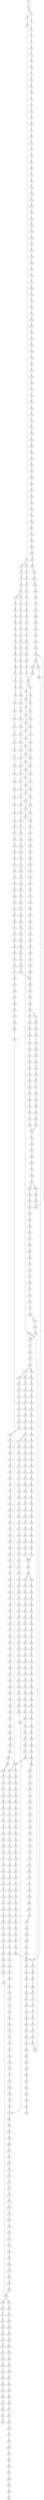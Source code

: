 strict digraph  {
	S0 -> S1 [ label = C ];
	S1 -> S2 [ label = G ];
	S1 -> S3 [ label = T ];
	S2 -> S4 [ label = G ];
	S3 -> S5 [ label = G ];
	S4 -> S6 [ label = T ];
	S5 -> S7 [ label = T ];
	S6 -> S8 [ label = C ];
	S7 -> S9 [ label = C ];
	S7 -> S10 [ label = T ];
	S8 -> S11 [ label = T ];
	S9 -> S12 [ label = G ];
	S10 -> S13 [ label = C ];
	S11 -> S14 [ label = G ];
	S12 -> S15 [ label = C ];
	S13 -> S16 [ label = C ];
	S14 -> S17 [ label = G ];
	S15 -> S18 [ label = G ];
	S16 -> S19 [ label = G ];
	S17 -> S20 [ label = A ];
	S18 -> S21 [ label = C ];
	S19 -> S22 [ label = T ];
	S20 -> S23 [ label = G ];
	S21 -> S24 [ label = G ];
	S21 -> S25 [ label = A ];
	S22 -> S26 [ label = G ];
	S23 -> S27 [ label = G ];
	S24 -> S28 [ label = A ];
	S25 -> S29 [ label = A ];
	S26 -> S30 [ label = G ];
	S27 -> S31 [ label = G ];
	S28 -> S32 [ label = G ];
	S29 -> S33 [ label = C ];
	S30 -> S34 [ label = C ];
	S31 -> S35 [ label = T ];
	S32 -> S36 [ label = C ];
	S33 -> S37 [ label = C ];
	S34 -> S38 [ label = C ];
	S35 -> S39 [ label = G ];
	S36 -> S40 [ label = A ];
	S37 -> S41 [ label = C ];
	S38 -> S42 [ label = C ];
	S39 -> S43 [ label = T ];
	S40 -> S44 [ label = G ];
	S41 -> S45 [ label = G ];
	S42 -> S46 [ label = G ];
	S43 -> S47 [ label = T ];
	S44 -> S48 [ label = T ];
	S45 -> S49 [ label = T ];
	S46 -> S50 [ label = T ];
	S47 -> S51 [ label = C ];
	S48 -> S52 [ label = G ];
	S49 -> S53 [ label = A ];
	S50 -> S54 [ label = C ];
	S51 -> S55 [ label = C ];
	S52 -> S56 [ label = C ];
	S53 -> S57 [ label = C ];
	S54 -> S58 [ label = C ];
	S55 -> S59 [ label = A ];
	S56 -> S60 [ label = A ];
	S57 -> S61 [ label = A ];
	S58 -> S62 [ label = A ];
	S59 -> S63 [ label = G ];
	S60 -> S64 [ label = A ];
	S61 -> S65 [ label = G ];
	S62 -> S66 [ label = G ];
	S63 -> S67 [ label = C ];
	S64 -> S68 [ label = C ];
	S65 -> S69 [ label = C ];
	S66 -> S70 [ label = T ];
	S67 -> S71 [ label = A ];
	S68 -> S72 [ label = A ];
	S69 -> S73 [ label = A ];
	S70 -> S74 [ label = A ];
	S71 -> S75 [ label = G ];
	S72 -> S76 [ label = G ];
	S73 -> S77 [ label = G ];
	S74 -> S78 [ label = G ];
	S75 -> S79 [ label = A ];
	S76 -> S80 [ label = C ];
	S77 -> S81 [ label = G ];
	S78 -> S82 [ label = G ];
	S78 -> S83 [ label = C ];
	S79 -> S84 [ label = T ];
	S80 -> S85 [ label = T ];
	S81 -> S86 [ label = T ];
	S82 -> S87 [ label = G ];
	S83 -> S88 [ label = T ];
	S84 -> S89 [ label = A ];
	S85 -> S90 [ label = A ];
	S86 -> S91 [ label = G ];
	S87 -> S92 [ label = T ];
	S88 -> S93 [ label = C ];
	S89 -> S94 [ label = A ];
	S90 -> S95 [ label = C ];
	S91 -> S96 [ label = C ];
	S92 -> S97 [ label = C ];
	S93 -> S98 [ label = C ];
	S94 -> S99 [ label = A ];
	S95 -> S100 [ label = G ];
	S96 -> S101 [ label = A ];
	S97 -> S102 [ label = A ];
	S98 -> S103 [ label = A ];
	S99 -> S104 [ label = A ];
	S100 -> S105 [ label = A ];
	S101 -> S106 [ label = C ];
	S102 -> S107 [ label = C ];
	S103 -> S108 [ label = C ];
	S104 -> S109 [ label = A ];
	S105 -> S110 [ label = G ];
	S106 -> S111 [ label = G ];
	S107 -> S112 [ label = T ];
	S108 -> S113 [ label = C ];
	S109 -> S114 [ label = C ];
	S110 -> S115 [ label = A ];
	S111 -> S116 [ label = C ];
	S112 -> S117 [ label = C ];
	S113 -> S118 [ label = G ];
	S114 -> S119 [ label = T ];
	S115 -> S120 [ label = A ];
	S116 -> S121 [ label = G ];
	S117 -> S122 [ label = G ];
	S118 -> S123 [ label = G ];
	S119 -> S124 [ label = T ];
	S120 -> S125 [ label = C ];
	S121 -> S126 [ label = G ];
	S122 -> S127 [ label = C ];
	S123 -> S128 [ label = A ];
	S124 -> S129 [ label = T ];
	S125 -> S130 [ label = T ];
	S126 -> S131 [ label = T ];
	S127 -> S132 [ label = T ];
	S128 -> S133 [ label = C ];
	S129 -> S134 [ label = G ];
	S130 -> S135 [ label = G ];
	S131 -> S136 [ label = G ];
	S132 -> S137 [ label = T ];
	S133 -> S138 [ label = G ];
	S134 -> S139 [ label = C ];
	S135 -> S140 [ label = G ];
	S136 -> S141 [ label = C ];
	S137 -> S142 [ label = C ];
	S138 -> S143 [ label = T ];
	S139 -> S144 [ label = C ];
	S140 -> S145 [ label = C ];
	S141 -> S146 [ label = C ];
	S142 -> S147 [ label = A ];
	S143 -> S148 [ label = C ];
	S144 -> S149 [ label = G ];
	S145 -> S150 [ label = G ];
	S146 -> S151 [ label = G ];
	S147 -> S152 [ label = T ];
	S148 -> S153 [ label = G ];
	S149 -> S154 [ label = T ];
	S150 -> S155 [ label = C ];
	S151 -> S156 [ label = C ];
	S152 -> S157 [ label = C ];
	S153 -> S158 [ label = T ];
	S154 -> S159 [ label = A ];
	S155 -> S160 [ label = A ];
	S156 -> S161 [ label = A ];
	S157 -> S162 [ label = C ];
	S158 -> S163 [ label = G ];
	S159 -> S164 [ label = G ];
	S160 -> S165 [ label = G ];
	S161 -> S166 [ label = A ];
	S162 -> S167 [ label = A ];
	S163 -> S168 [ label = A ];
	S164 -> S169 [ label = C ];
	S165 -> S170 [ label = C ];
	S166 -> S171 [ label = C ];
	S167 -> S172 [ label = G ];
	S168 -> S173 [ label = C ];
	S169 -> S174 [ label = C ];
	S170 -> S175 [ label = G ];
	S171 -> S176 [ label = C ];
	S172 -> S177 [ label = A ];
	S173 -> S178 [ label = C ];
	S174 -> S179 [ label = G ];
	S175 -> S180 [ label = G ];
	S176 -> S181 [ label = A ];
	S177 -> S182 [ label = A ];
	S178 -> S183 [ label = G ];
	S179 -> S184 [ label = G ];
	S180 -> S185 [ label = G ];
	S181 -> S186 [ label = G ];
	S182 -> S187 [ label = C ];
	S183 -> S188 [ label = G ];
	S184 -> S189 [ label = T ];
	S185 -> S190 [ label = T ];
	S186 -> S191 [ label = T ];
	S187 -> S192 [ label = C ];
	S188 -> S193 [ label = T ];
	S189 -> S194 [ label = G ];
	S190 -> S195 [ label = G ];
	S191 -> S196 [ label = C ];
	S192 -> S197 [ label = A ];
	S192 -> S198 [ label = G ];
	S193 -> S199 [ label = C ];
	S194 -> S200 [ label = A ];
	S195 -> S201 [ label = C ];
	S196 -> S202 [ label = G ];
	S197 -> S203 [ label = G ];
	S197 -> S204 [ label = C ];
	S198 -> S205 [ label = G ];
	S199 -> S206 [ label = G ];
	S200 -> S207 [ label = C ];
	S201 -> S208 [ label = C ];
	S202 -> S209 [ label = C ];
	S203 -> S210 [ label = A ];
	S204 -> S211 [ label = C ];
	S205 -> S212 [ label = A ];
	S206 -> S213 [ label = C ];
	S207 -> S214 [ label = G ];
	S208 -> S215 [ label = G ];
	S209 -> S216 [ label = G ];
	S210 -> S217 [ label = C ];
	S211 -> S218 [ label = A ];
	S212 -> S219 [ label = C ];
	S213 -> S220 [ label = G ];
	S214 -> S221 [ label = T ];
	S215 -> S222 [ label = C ];
	S216 -> S223 [ label = C ];
	S217 -> S224 [ label = T ];
	S218 -> S225 [ label = C ];
	S219 -> S226 [ label = G ];
	S220 -> S227 [ label = T ];
	S221 -> S228 [ label = G ];
	S222 -> S229 [ label = C ];
	S223 -> S230 [ label = A ];
	S224 -> S231 [ label = C ];
	S225 -> S232 [ label = C ];
	S226 -> S233 [ label = C ];
	S227 -> S234 [ label = A ];
	S228 -> S235 [ label = G ];
	S229 -> S236 [ label = G ];
	S230 -> S237 [ label = G ];
	S231 -> S238 [ label = C ];
	S232 -> S239 [ label = C ];
	S233 -> S240 [ label = C ];
	S234 -> S241 [ label = G ];
	S235 -> S242 [ label = G ];
	S236 -> S243 [ label = G ];
	S237 -> S244 [ label = C ];
	S238 -> S245 [ label = C ];
	S239 -> S246 [ label = C ];
	S240 -> S247 [ label = C ];
	S241 -> S248 [ label = C ];
	S242 -> S249 [ label = T ];
	S243 -> S250 [ label = T ];
	S244 -> S251 [ label = C ];
	S245 -> S252 [ label = A ];
	S246 -> S253 [ label = T ];
	S247 -> S254 [ label = A ];
	S248 -> S255 [ label = C ];
	S249 -> S256 [ label = A ];
	S250 -> S257 [ label = G ];
	S251 -> S258 [ label = G ];
	S252 -> S259 [ label = T ];
	S253 -> S260 [ label = T ];
	S254 -> S261 [ label = T ];
	S255 -> S262 [ label = G ];
	S256 -> S263 [ label = C ];
	S257 -> S264 [ label = G ];
	S258 -> S265 [ label = G ];
	S259 -> S266 [ label = C ];
	S260 -> S267 [ label = C ];
	S261 -> S268 [ label = C ];
	S262 -> S269 [ label = C ];
	S263 -> S270 [ label = T ];
	S264 -> S271 [ label = T ];
	S265 -> S272 [ label = T ];
	S266 -> S273 [ label = T ];
	S267 -> S274 [ label = C ];
	S267 -> S275 [ label = G ];
	S268 -> S276 [ label = G ];
	S269 -> S277 [ label = T ];
	S270 -> S278 [ label = A ];
	S271 -> S279 [ label = G ];
	S272 -> S280 [ label = G ];
	S273 -> S281 [ label = G ];
	S274 -> S282 [ label = T ];
	S275 -> S283 [ label = A ];
	S276 -> S284 [ label = T ];
	S277 -> S285 [ label = G ];
	S278 -> S286 [ label = T ];
	S279 -> S287 [ label = G ];
	S280 -> S288 [ label = G ];
	S281 -> S289 [ label = C ];
	S282 -> S290 [ label = G ];
	S283 -> S291 [ label = T ];
	S284 -> S292 [ label = C ];
	S285 -> S293 [ label = G ];
	S286 -> S294 [ label = T ];
	S287 -> S295 [ label = A ];
	S288 -> S296 [ label = A ];
	S289 -> S297 [ label = C ];
	S290 -> S298 [ label = T ];
	S291 -> S299 [ label = C ];
	S292 -> S300 [ label = C ];
	S293 -> S301 [ label = A ];
	S294 -> S302 [ label = G ];
	S295 -> S303 [ label = A ];
	S296 -> S304 [ label = A ];
	S297 -> S305 [ label = A ];
	S298 -> S306 [ label = C ];
	S299 -> S307 [ label = G ];
	S300 -> S308 [ label = T ];
	S301 -> S309 [ label = A ];
	S302 -> S310 [ label = G ];
	S303 -> S311 [ label = C ];
	S304 -> S312 [ label = G ];
	S305 -> S313 [ label = G ];
	S306 -> S314 [ label = C ];
	S307 -> S315 [ label = T ];
	S308 -> S316 [ label = C ];
	S309 -> S317 [ label = G ];
	S310 -> S318 [ label = A ];
	S311 -> S319 [ label = C ];
	S312 -> S320 [ label = A ];
	S313 -> S321 [ label = T ];
	S314 -> S322 [ label = T ];
	S315 -> S323 [ label = T ];
	S316 -> S324 [ label = T ];
	S317 -> S325 [ label = A ];
	S318 -> S326 [ label = A ];
	S319 -> S327 [ label = T ];
	S320 -> S328 [ label = A ];
	S321 -> S329 [ label = C ];
	S322 -> S330 [ label = T ];
	S323 -> S331 [ label = T ];
	S324 -> S332 [ label = T ];
	S325 -> S333 [ label = A ];
	S326 -> S334 [ label = C ];
	S327 -> S335 [ label = C ];
	S328 -> S336 [ label = C ];
	S329 -> S337 [ label = G ];
	S330 -> S338 [ label = G ];
	S331 -> S339 [ label = G ];
	S332 -> S340 [ label = C ];
	S333 -> S336 [ label = C ];
	S334 -> S341 [ label = G ];
	S335 -> S342 [ label = G ];
	S336 -> S343 [ label = G ];
	S337 -> S344 [ label = T ];
	S338 -> S345 [ label = T ];
	S339 -> S346 [ label = T ];
	S340 -> S347 [ label = T ];
	S341 -> S348 [ label = G ];
	S342 -> S349 [ label = G ];
	S343 -> S350 [ label = G ];
	S344 -> S351 [ label = A ];
	S345 -> S352 [ label = A ];
	S346 -> S353 [ label = A ];
	S347 -> S354 [ label = C ];
	S348 -> S355 [ label = T ];
	S349 -> S356 [ label = C ];
	S350 -> S357 [ label = C ];
	S351 -> S358 [ label = A ];
	S352 -> S359 [ label = G ];
	S353 -> S360 [ label = G ];
	S354 -> S361 [ label = G ];
	S355 -> S362 [ label = A ];
	S356 -> S363 [ label = A ];
	S357 -> S364 [ label = A ];
	S358 -> S365 [ label = G ];
	S359 -> S366 [ label = G ];
	S360 -> S367 [ label = G ];
	S361 -> S368 [ label = G ];
	S362 -> S369 [ label = C ];
	S363 -> S370 [ label = C ];
	S364 -> S371 [ label = C ];
	S365 -> S372 [ label = A ];
	S366 -> S373 [ label = A ];
	S367 -> S374 [ label = A ];
	S368 -> S375 [ label = A ];
	S369 -> S376 [ label = G ];
	S370 -> S377 [ label = G ];
	S371 -> S378 [ label = C ];
	S371 -> S379 [ label = T ];
	S372 -> S380 [ label = C ];
	S373 -> S381 [ label = G ];
	S374 -> S382 [ label = A ];
	S375 -> S383 [ label = G ];
	S376 -> S384 [ label = A ];
	S377 -> S385 [ label = C ];
	S378 -> S386 [ label = G ];
	S379 -> S387 [ label = G ];
	S380 -> S388 [ label = G ];
	S381 -> S389 [ label = A ];
	S382 -> S390 [ label = A ];
	S383 -> S391 [ label = A ];
	S384 -> S392 [ label = A ];
	S385 -> S393 [ label = G ];
	S386 -> S394 [ label = G ];
	S387 -> S395 [ label = G ];
	S388 -> S396 [ label = G ];
	S389 -> S397 [ label = G ];
	S390 -> S398 [ label = G ];
	S391 -> S399 [ label = G ];
	S392 -> S400 [ label = G ];
	S393 -> S401 [ label = C ];
	S394 -> S402 [ label = G ];
	S395 -> S403 [ label = G ];
	S396 -> S404 [ label = C ];
	S397 -> S405 [ label = G ];
	S398 -> S406 [ label = G ];
	S399 -> S407 [ label = G ];
	S400 -> S408 [ label = A ];
	S401 -> S409 [ label = G ];
	S402 -> S410 [ label = A ];
	S403 -> S411 [ label = A ];
	S404 -> S412 [ label = T ];
	S405 -> S413 [ label = T ];
	S406 -> S414 [ label = T ];
	S407 -> S415 [ label = T ];
	S408 -> S416 [ label = A ];
	S409 -> S417 [ label = C ];
	S409 -> S418 [ label = G ];
	S410 -> S419 [ label = A ];
	S411 -> S420 [ label = A ];
	S412 -> S421 [ label = C ];
	S413 -> S422 [ label = C ];
	S414 -> S423 [ label = C ];
	S415 -> S422 [ label = C ];
	S416 -> S424 [ label = G ];
	S417 -> S425 [ label = G ];
	S418 -> S426 [ label = C ];
	S419 -> S427 [ label = T ];
	S420 -> S428 [ label = C ];
	S421 -> S429 [ label = T ];
	S422 -> S430 [ label = C ];
	S423 -> S431 [ label = C ];
	S424 -> S432 [ label = T ];
	S425 -> S433 [ label = T ];
	S426 -> S434 [ label = T ];
	S427 -> S435 [ label = T ];
	S428 -> S436 [ label = T ];
	S429 -> S437 [ label = C ];
	S430 -> S438 [ label = C ];
	S431 -> S439 [ label = C ];
	S432 -> S440 [ label = G ];
	S433 -> S441 [ label = C ];
	S434 -> S442 [ label = G ];
	S435 -> S443 [ label = G ];
	S436 -> S444 [ label = G ];
	S437 -> S445 [ label = G ];
	S438 -> S446 [ label = A ];
	S438 -> S447 [ label = G ];
	S439 -> S448 [ label = G ];
	S440 -> S449 [ label = T ];
	S441 -> S450 [ label = G ];
	S442 -> S451 [ label = G ];
	S443 -> S452 [ label = A ];
	S444 -> S453 [ label = G ];
	S445 -> S454 [ label = A ];
	S446 -> S455 [ label = G ];
	S447 -> S456 [ label = G ];
	S448 -> S457 [ label = A ];
	S449 -> S458 [ label = C ];
	S450 -> S459 [ label = A ];
	S451 -> S460 [ label = A ];
	S452 -> S461 [ label = A ];
	S453 -> S462 [ label = A ];
	S454 -> S463 [ label = A ];
	S455 -> S464 [ label = A ];
	S456 -> S465 [ label = A ];
	S457 -> S466 [ label = A ];
	S458 -> S467 [ label = C ];
	S459 -> S468 [ label = C ];
	S460 -> S469 [ label = A ];
	S461 -> S470 [ label = C ];
	S462 -> S471 [ label = C ];
	S463 -> S472 [ label = G ];
	S464 -> S473 [ label = G ];
	S465 -> S474 [ label = G ];
	S466 -> S475 [ label = G ];
	S467 -> S476 [ label = T ];
	S468 -> S477 [ label = G ];
	S469 -> S478 [ label = T ];
	S470 -> S479 [ label = C ];
	S471 -> S480 [ label = C ];
	S472 -> S481 [ label = T ];
	S473 -> S482 [ label = C ];
	S474 -> S483 [ label = G ];
	S475 -> S484 [ label = T ];
	S476 -> S485 [ label = G ];
	S477 -> S486 [ label = C ];
	S478 -> S487 [ label = G ];
	S479 -> S488 [ label = C ];
	S480 -> S489 [ label = C ];
	S481 -> S490 [ label = C ];
	S482 -> S491 [ label = C ];
	S483 -> S492 [ label = C ];
	S484 -> S493 [ label = C ];
	S485 -> S494 [ label = G ];
	S486 -> S495 [ label = G ];
	S487 -> S496 [ label = G ];
	S488 -> S497 [ label = G ];
	S489 -> S498 [ label = G ];
	S490 -> S499 [ label = G ];
	S491 -> S500 [ label = A ];
	S492 -> S501 [ label = G ];
	S493 -> S502 [ label = G ];
	S494 -> S503 [ label = C ];
	S495 -> S504 [ label = C ];
	S496 -> S505 [ label = G ];
	S497 -> S506 [ label = T ];
	S498 -> S507 [ label = T ];
	S499 -> S508 [ label = C ];
	S500 -> S509 [ label = C ];
	S501 -> S510 [ label = T ];
	S502 -> S511 [ label = A ];
	S503 -> S512 [ label = C ];
	S504 -> S513 [ label = C ];
	S505 -> S514 [ label = G ];
	S506 -> S515 [ label = C ];
	S507 -> S516 [ label = C ];
	S508 -> S517 [ label = G ];
	S509 -> S518 [ label = G ];
	S510 -> S519 [ label = G ];
	S511 -> S520 [ label = G ];
	S512 -> S521 [ label = T ];
	S513 -> S522 [ label = T ];
	S514 -> S523 [ label = T ];
	S515 -> S524 [ label = T ];
	S516 -> S525 [ label = T ];
	S517 -> S526 [ label = G ];
	S518 -> S527 [ label = G ];
	S519 -> S528 [ label = G ];
	S520 -> S529 [ label = G ];
	S521 -> S530 [ label = G ];
	S522 -> S531 [ label = C ];
	S523 -> S532 [ label = C ];
	S524 -> S533 [ label = C ];
	S525 -> S533 [ label = C ];
	S526 -> S534 [ label = C ];
	S527 -> S535 [ label = T ];
	S528 -> S536 [ label = T ];
	S529 -> S537 [ label = T ];
	S530 -> S538 [ label = G ];
	S531 -> S539 [ label = G ];
	S532 -> S540 [ label = C ];
	S533 -> S541 [ label = G ];
	S534 -> S542 [ label = T ];
	S535 -> S543 [ label = T ];
	S536 -> S544 [ label = A ];
	S537 -> S545 [ label = A ];
	S538 -> S546 [ label = G ];
	S539 -> S547 [ label = G ];
	S540 -> S548 [ label = G ];
	S541 -> S549 [ label = G ];
	S542 -> S550 [ label = A ];
	S543 -> S551 [ label = A ];
	S544 -> S552 [ label = T ];
	S545 -> S553 [ label = T ];
	S546 -> S554 [ label = T ];
	S547 -> S555 [ label = G ];
	S548 -> S556 [ label = C ];
	S549 -> S557 [ label = C ];
	S550 -> S558 [ label = T ];
	S551 -> S559 [ label = C ];
	S552 -> S560 [ label = G ];
	S553 -> S561 [ label = A ];
	S554 -> S562 [ label = C ];
	S555 -> S563 [ label = C ];
	S556 -> S564 [ label = C ];
	S557 -> S565 [ label = A ];
	S558 -> S566 [ label = A ];
	S559 -> S567 [ label = T ];
	S560 -> S568 [ label = A ];
	S561 -> S569 [ label = A ];
	S562 -> S570 [ label = C ];
	S563 -> S571 [ label = T ];
	S564 -> S572 [ label = G ];
	S565 -> S573 [ label = C ];
	S566 -> S574 [ label = G ];
	S567 -> S575 [ label = G ];
	S568 -> S576 [ label = G ];
	S569 -> S577 [ label = G ];
	S570 -> S578 [ label = C ];
	S571 -> S579 [ label = C ];
	S572 -> S580 [ label = G ];
	S573 -> S581 [ label = C ];
	S574 -> S582 [ label = T ];
	S575 -> S583 [ label = C ];
	S576 -> S584 [ label = C ];
	S577 -> S585 [ label = T ];
	S578 -> S586 [ label = G ];
	S579 -> S587 [ label = A ];
	S580 -> S588 [ label = A ];
	S581 -> S589 [ label = G ];
	S582 -> S590 [ label = A ];
	S583 -> S591 [ label = A ];
	S584 -> S592 [ label = G ];
	S585 -> S593 [ label = C ];
	S586 -> S594 [ label = A ];
	S587 -> S595 [ label = C ];
	S588 -> S596 [ label = A ];
	S589 -> S597 [ label = A ];
	S590 -> S598 [ label = G ];
	S591 -> S599 [ label = G ];
	S592 -> S600 [ label = G ];
	S593 -> S601 [ label = G ];
	S594 -> S602 [ label = G ];
	S595 -> S603 [ label = G ];
	S596 -> S604 [ label = C ];
	S597 -> S605 [ label = G ];
	S597 -> S606 [ label = A ];
	S598 -> S607 [ label = C ];
	S599 -> S608 [ label = A ];
	S600 -> S609 [ label = T ];
	S601 -> S610 [ label = T ];
	S602 -> S611 [ label = T ];
	S603 -> S612 [ label = T ];
	S604 -> S613 [ label = T ];
	S605 -> S614 [ label = T ];
	S606 -> S615 [ label = T ];
	S607 -> S616 [ label = C ];
	S608 -> S617 [ label = C ];
	S609 -> S618 [ label = C ];
	S610 -> S619 [ label = G ];
	S611 -> S620 [ label = C ];
	S612 -> S621 [ label = C ];
	S613 -> S622 [ label = G ];
	S614 -> S623 [ label = C ];
	S615 -> S624 [ label = G ];
	S616 -> S625 [ label = G ];
	S617 -> S626 [ label = G ];
	S618 -> S627 [ label = G ];
	S619 -> S628 [ label = G ];
	S620 -> S629 [ label = C ];
	S621 -> S630 [ label = C ];
	S622 -> S631 [ label = C ];
	S623 -> S632 [ label = C ];
	S624 -> S633 [ label = T ];
	S625 -> S634 [ label = A ];
	S626 -> S635 [ label = G ];
	S627 -> S636 [ label = C ];
	S628 -> S637 [ label = T ];
	S629 -> S638 [ label = A ];
	S630 -> S639 [ label = A ];
	S631 -> S640 [ label = A ];
	S632 -> S638 [ label = A ];
	S633 -> S641 [ label = A ];
	S634 -> S642 [ label = A ];
	S635 -> S643 [ label = A ];
	S636 -> S644 [ label = A ];
	S637 -> S645 [ label = A ];
	S638 -> S646 [ label = G ];
	S639 -> S647 [ label = G ];
	S640 -> S648 [ label = A ];
	S641 -> S649 [ label = G ];
	S642 -> S650 [ label = A ];
	S643 -> S651 [ label = C ];
	S644 -> S652 [ label = C ];
	S645 -> S653 [ label = C ];
	S646 -> S654 [ label = T ];
	S646 -> S655 [ label = C ];
	S647 -> S656 [ label = C ];
	S648 -> S657 [ label = C ];
	S649 -> S658 [ label = T ];
	S650 -> S659 [ label = C ];
	S651 -> S660 [ label = A ];
	S652 -> S661 [ label = G ];
	S653 -> S662 [ label = C ];
	S654 -> S663 [ label = A ];
	S655 -> S664 [ label = T ];
	S656 -> S665 [ label = T ];
	S657 -> S666 [ label = C ];
	S658 -> S667 [ label = T ];
	S659 -> S668 [ label = C ];
	S660 -> S669 [ label = C ];
	S661 -> S670 [ label = C ];
	S662 -> S671 [ label = G ];
	S663 -> S78 [ label = G ];
	S664 -> S672 [ label = T ];
	S665 -> S672 [ label = T ];
	S666 -> S673 [ label = A ];
	S667 -> S674 [ label = T ];
	S668 -> S675 [ label = C ];
	S669 -> S676 [ label = A ];
	S670 -> S677 [ label = G ];
	S671 -> S678 [ label = G ];
	S672 -> S679 [ label = C ];
	S673 -> S680 [ label = G ];
	S674 -> S681 [ label = C ];
	S675 -> S682 [ label = C ];
	S676 -> S683 [ label = C ];
	S677 -> S684 [ label = C ];
	S678 -> S685 [ label = T ];
	S679 -> S686 [ label = A ];
	S680 -> S687 [ label = A ];
	S681 -> S688 [ label = A ];
	S682 -> S689 [ label = G ];
	S683 -> S690 [ label = C ];
	S684 -> S409 [ label = G ];
	S685 -> S691 [ label = G ];
	S686 -> S692 [ label = C ];
	S687 -> S693 [ label = A ];
	S688 -> S694 [ label = C ];
	S689 -> S695 [ label = A ];
	S690 -> S696 [ label = T ];
	S691 -> S697 [ label = G ];
	S692 -> S698 [ label = G ];
	S693 -> S699 [ label = C ];
	S694 -> S700 [ label = T ];
	S695 -> S701 [ label = C ];
	S696 -> S702 [ label = C ];
	S697 -> S703 [ label = T ];
	S698 -> S704 [ label = C ];
	S699 -> S705 [ label = A ];
	S700 -> S706 [ label = C ];
	S701 -> S707 [ label = T ];
	S702 -> S708 [ label = T ];
	S703 -> S709 [ label = T ];
	S704 -> S710 [ label = C ];
	S705 -> S711 [ label = G ];
	S706 -> S712 [ label = C ];
	S707 -> S713 [ label = A ];
	S708 -> S714 [ label = A ];
	S709 -> S715 [ label = A ];
	S710 -> S716 [ label = C ];
	S711 -> S717 [ label = C ];
	S712 -> S718 [ label = T ];
	S713 -> S719 [ label = G ];
	S714 -> S720 [ label = G ];
	S715 -> S721 [ label = G ];
	S716 -> S722 [ label = T ];
	S717 -> S723 [ label = C ];
	S718 -> S724 [ label = T ];
	S719 -> S725 [ label = A ];
	S720 -> S726 [ label = A ];
	S721 -> S727 [ label = A ];
	S722 -> S728 [ label = T ];
	S723 -> S729 [ label = G ];
	S724 -> S730 [ label = T ];
	S725 -> S731 [ label = A ];
	S726 -> S732 [ label = A ];
	S727 -> S733 [ label = A ];
	S728 -> S734 [ label = C ];
	S729 -> S735 [ label = T ];
	S730 -> S736 [ label = C ];
	S731 -> S737 [ label = T ];
	S732 -> S738 [ label = C ];
	S733 -> S739 [ label = G ];
	S734 -> S740 [ label = A ];
	S735 -> S741 [ label = C ];
	S736 -> S742 [ label = A ];
	S737 -> S743 [ label = C ];
	S738 -> S744 [ label = G ];
	S739 -> S745 [ label = G ];
	S740 -> S746 [ label = T ];
	S741 -> S747 [ label = C ];
	S742 -> S748 [ label = T ];
	S743 -> S749 [ label = G ];
	S744 -> S750 [ label = A ];
	S745 -> S751 [ label = G ];
	S746 -> S752 [ label = C ];
	S747 -> S753 [ label = T ];
	S748 -> S754 [ label = C ];
	S749 -> S755 [ label = G ];
	S750 -> S756 [ label = G ];
	S751 -> S757 [ label = G ];
	S752 -> S758 [ label = C ];
	S753 -> S759 [ label = C ];
	S754 -> S760 [ label = C ];
	S755 -> S761 [ label = G ];
	S756 -> S762 [ label = G ];
	S757 -> S763 [ label = G ];
	S758 -> S167 [ label = A ];
	S759 -> S764 [ label = T ];
	S760 -> S765 [ label = A ];
	S761 -> S766 [ label = T ];
	S762 -> S767 [ label = T ];
	S763 -> S768 [ label = T ];
	S764 -> S769 [ label = G ];
	S765 -> S172 [ label = G ];
	S766 -> S770 [ label = A ];
	S767 -> S771 [ label = G ];
	S768 -> S772 [ label = C ];
	S769 -> S773 [ label = T ];
	S770 -> S774 [ label = T ];
	S771 -> S775 [ label = T ];
	S772 -> S776 [ label = C ];
	S773 -> S777 [ label = C ];
	S774 -> S778 [ label = C ];
	S775 -> S779 [ label = C ];
	S776 -> S780 [ label = G ];
	S777 -> S781 [ label = G ];
	S778 -> S782 [ label = C ];
	S779 -> S783 [ label = C ];
	S780 -> S784 [ label = T ];
	S781 -> S785 [ label = T ];
	S782 -> S786 [ label = C ];
	S783 -> S787 [ label = C ];
	S784 -> S788 [ label = C ];
	S785 -> S789 [ label = G ];
	S786 -> S790 [ label = G ];
	S787 -> S791 [ label = T ];
	S788 -> S792 [ label = G ];
	S789 -> S793 [ label = G ];
	S790 -> S794 [ label = A ];
	S791 -> S795 [ label = G ];
	S792 -> S796 [ label = G ];
	S793 -> S797 [ label = T ];
	S794 -> S798 [ label = A ];
	S795 -> S799 [ label = T ];
	S796 -> S800 [ label = A ];
	S797 -> S645 [ label = A ];
	S798 -> S801 [ label = A ];
	S799 -> S802 [ label = C ];
	S800 -> S803 [ label = A ];
	S801 -> S804 [ label = G ];
	S802 -> S805 [ label = C ];
	S803 -> S806 [ label = C ];
	S804 -> S807 [ label = T ];
	S805 -> S808 [ label = T ];
	S806 -> S809 [ label = A ];
	S806 -> S810 [ label = T ];
	S807 -> S811 [ label = G ];
	S808 -> S812 [ label = A ];
	S809 -> S813 [ label = G ];
	S810 -> S814 [ label = A ];
	S811 -> S815 [ label = T ];
	S812 -> S816 [ label = C ];
	S813 -> S817 [ label = G ];
	S814 -> S818 [ label = C ];
	S815 -> S819 [ label = C ];
	S816 -> S820 [ label = T ];
	S817 -> S821 [ label = A ];
	S818 -> S822 [ label = A ];
	S819 -> S823 [ label = G ];
	S820 -> S824 [ label = A ];
	S821 -> S825 [ label = A ];
	S822 -> S826 [ label = A ];
	S823 -> S827 [ label = T ];
	S824 -> S828 [ label = C ];
	S825 -> S829 [ label = T ];
	S826 -> S830 [ label = C ];
	S827 -> S831 [ label = C ];
	S828 -> S832 [ label = C ];
	S829 -> S833 [ label = A ];
	S830 -> S834 [ label = G ];
	S831 -> S835 [ label = G ];
	S832 -> S836 [ label = A ];
	S833 -> S837 [ label = G ];
	S834 -> S838 [ label = A ];
	S835 -> S839 [ label = G ];
	S836 -> S840 [ label = G ];
	S837 -> S841 [ label = T ];
	S838 -> S842 [ label = A ];
	S839 -> S843 [ label = A ];
	S840 -> S844 [ label = G ];
	S841 -> S845 [ label = C ];
	S842 -> S846 [ label = A ];
	S843 -> S847 [ label = A ];
	S844 -> S848 [ label = A ];
	S845 -> S849 [ label = T ];
	S846 -> S850 [ label = A ];
	S847 -> S806 [ label = C ];
	S848 -> S851 [ label = G ];
	S849 -> S852 [ label = C ];
	S850 -> S853 [ label = C ];
	S851 -> S854 [ label = A ];
	S852 -> S855 [ label = T ];
	S853 -> S856 [ label = A ];
	S854 -> S857 [ label = G ];
	S855 -> S858 [ label = C ];
	S856 -> S859 [ label = G ];
	S857 -> S860 [ label = T ];
	S858 -> S861 [ label = T ];
	S859 -> S862 [ label = A ];
	S860 -> S863 [ label = C ];
	S861 -> S864 [ label = G ];
	S862 -> S865 [ label = A ];
	S863 -> S866 [ label = A ];
	S864 -> S867 [ label = A ];
	S865 -> S868 [ label = G ];
	S866 -> S869 [ label = G ];
	S867 -> S870 [ label = G ];
	S868 -> S871 [ label = G ];
	S869 -> S872 [ label = G ];
	S870 -> S873 [ label = T ];
	S871 -> S874 [ label = G ];
	S872 -> S875 [ label = A ];
	S873 -> S876 [ label = A ];
	S874 -> S877 [ label = G ];
	S875 -> S878 [ label = C ];
	S877 -> S879 [ label = T ];
	S878 -> S880 [ label = C ];
	S879 -> S881 [ label = C ];
	S880 -> S882 [ label = A ];
	S881 -> S883 [ label = T ];
	S882 -> S884 [ label = G ];
	S883 -> S885 [ label = C ];
	S884 -> S886 [ label = T ];
	S885 -> S887 [ label = T ];
	S886 -> S888 [ label = C ];
	S887 -> S889 [ label = C ];
	S888 -> S890 [ label = T ];
	S889 -> S891 [ label = G ];
	S890 -> S892 [ label = C ];
	S891 -> S893 [ label = T ];
	S892 -> S894 [ label = T ];
	S893 -> S895 [ label = G ];
	S894 -> S896 [ label = G ];
	S895 -> S897 [ label = G ];
	S896 -> S898 [ label = T ];
	S897 -> S899 [ label = T ];
	S898 -> S900 [ label = A ];
	S899 -> S901 [ label = A ];
}

